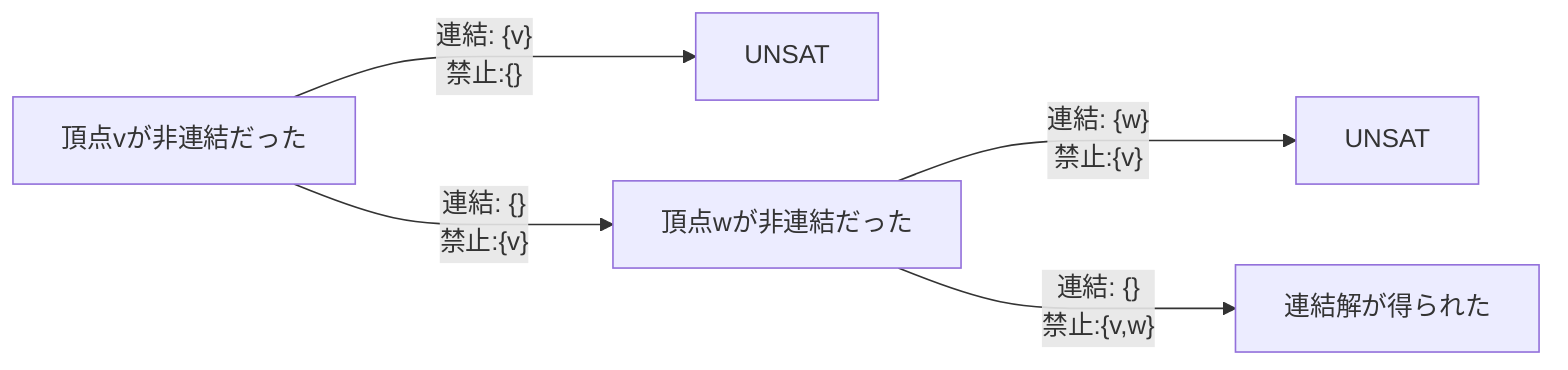graph LR

a[頂点vが非連結だった]
a--->|"連結: {v}<br/>禁止:{}"| b[UNSAT]
a--->|"連結: {}<br/>禁止:{v}"| c[頂点wが非連結だった]
c--->|"連結: {w}<br/>禁止:{v}"| d[UNSAT]
c--->|"連結: {}<br/>禁止:{v,w}"| e[連結解が得られた]
